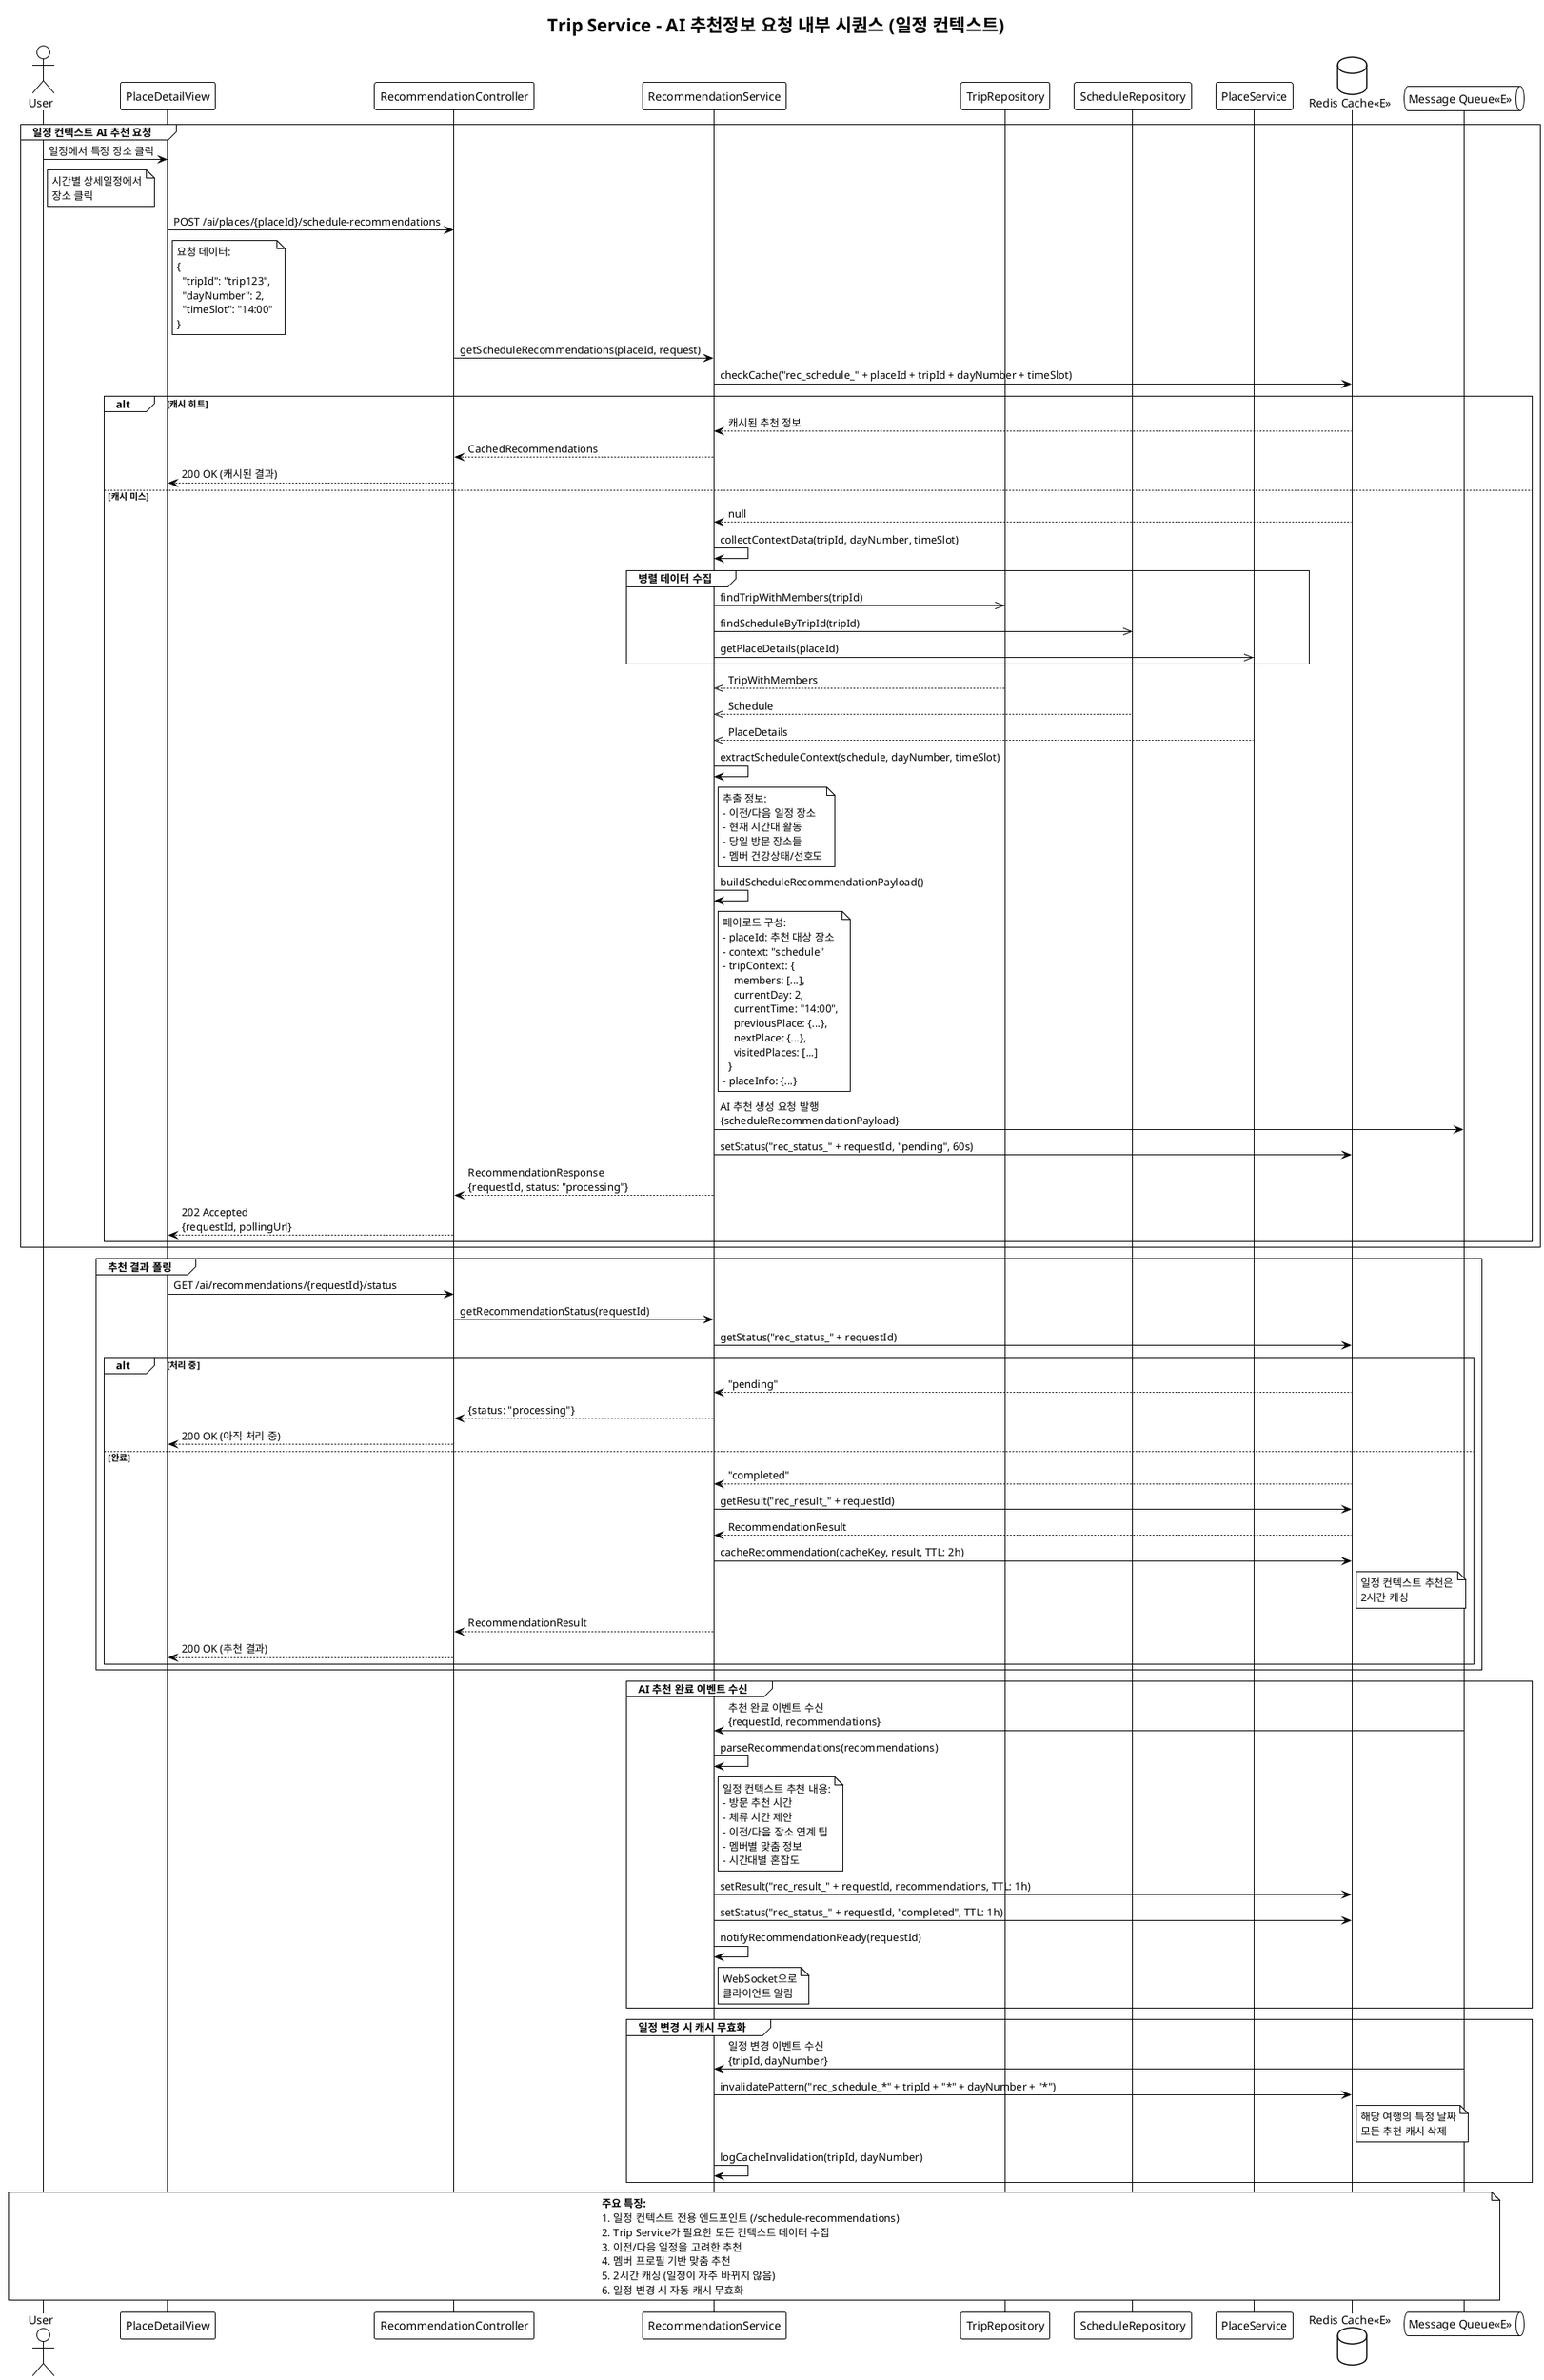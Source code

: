 @startuml
!theme mono

title Trip Service - AI 추천정보 요청 내부 시퀀스 (일정 컨텍스트)

' === 참여자 정의 ===
actor User
participant "PlaceDetailView" as client
participant "RecommendationController" as controller
participant "RecommendationService" as service
participant "TripRepository" as tripRepo
participant "ScheduleRepository" as scheduleRepo
participant "PlaceService" as placeService
database "Redis Cache<<E>>" as redis
queue "Message Queue<<E>>" as mq

' === 시나리오 1: 일정에서 장소 상세 조회 시 AI 추천 요청 ===
group 일정 컨텍스트 AI 추천 요청
    User -> client: 일정에서 특정 장소 클릭
    note right of User: 시간별 상세일정에서\n장소 클릭
    
    client -> controller: POST /ai/places/{placeId}/schedule-recommendations
    note right of client
    요청 데이터:
    {
      "tripId": "trip123",
      "dayNumber": 2,
      "timeSlot": "14:00"
    }
    end note
    
    controller -> service: getScheduleRecommendations(placeId, request)
    
    ' === 캐시 확인 ===
    service -> redis: checkCache("rec_schedule_" + placeId + tripId + dayNumber + timeSlot)
    alt 캐시 히트
        redis --> service: 캐시된 추천 정보
        service --> controller: CachedRecommendations
        controller --> client: 200 OK (캐시된 결과)
    else 캐시 미스
        redis --> service: null
        
        ' === 데이터 수집 ===
        service -> service: collectContextData(tripId, dayNumber, timeSlot)
        
        group 병렬 데이터 수집
            service ->> tripRepo: findTripWithMembers(tripId)
            service ->> scheduleRepo: findScheduleByTripId(tripId)
            service ->> placeService: getPlaceDetails(placeId)
        end
        
        tripRepo -->> service: TripWithMembers
        scheduleRepo -->> service: Schedule
        placeService -->> service: PlaceDetails
        
        service -> service: extractScheduleContext(schedule, dayNumber, timeSlot)
        note right of service
        추출 정보:
        - 이전/다음 일정 장소
        - 현재 시간대 활동
        - 당일 방문 장소들
        - 멤버 건강상태/선호도
        end note
        
        ' === AI 추천 요청 발행 ===
        service -> service: buildScheduleRecommendationPayload()
        note right of service
        페이로드 구성:
        - placeId: 추천 대상 장소
        - context: "schedule"
        - tripContext: {
            members: [...],
            currentDay: 2,
            currentTime: "14:00",
            previousPlace: {...},
            nextPlace: {...},
            visitedPlaces: [...]
          }
        - placeInfo: {...}
        end note
        
        service -> mq: AI 추천 생성 요청 발행\n{scheduleRecommendationPayload}
        
        service -> redis: setStatus("rec_status_" + requestId, "pending", 60s)
        
        service --> controller: RecommendationResponse\n{requestId, status: "processing"}
        controller --> client: 202 Accepted\n{requestId, pollingUrl}
    end
end

' === 시나리오 2: 추천 결과 폴링 ===
group 추천 결과 폴링
    client -> controller: GET /ai/recommendations/{requestId}/status
    
    controller -> service: getRecommendationStatus(requestId)
    
    service -> redis: getStatus("rec_status_" + requestId)
    alt 처리 중
        redis --> service: "pending"
        service --> controller: {status: "processing"}
        controller --> client: 200 OK (아직 처리 중)
    else 완료
        redis --> service: "completed"
        service -> redis: getResult("rec_result_" + requestId)
        redis --> service: RecommendationResult
        
        service -> redis: cacheRecommendation(cacheKey, result, TTL: 2h)
        note right of redis: 일정 컨텍스트 추천은\n2시간 캐싱
        
        service --> controller: RecommendationResult
        controller --> client: 200 OK (추천 결과)
    end
end

' === 시나리오 3: AI 추천 완료 이벤트 수신 ===
group AI 추천 완료 이벤트 수신
    mq -> service: 추천 완료 이벤트 수신\n{requestId, recommendations}
    
    service -> service: parseRecommendations(recommendations)
    note right of service
    일정 컨텍스트 추천 내용:
    - 방문 추천 시간
    - 체류 시간 제안
    - 이전/다음 장소 연계 팁
    - 멤버별 맞춤 정보
    - 시간대별 혼잡도
    end note
    
    service -> redis: setResult("rec_result_" + requestId, recommendations, TTL: 1h)
    service -> redis: setStatus("rec_status_" + requestId, "completed", TTL: 1h)
    
    service -> service: notifyRecommendationReady(requestId)
    note right of service: WebSocket으로\n클라이언트 알림
end

' === 시나리오 4: 일정 변경 시 캐시 무효화 ===
group 일정 변경 시 캐시 무효화
    mq -> service: 일정 변경 이벤트 수신\n{tripId, dayNumber}
    
    service -> redis: invalidatePattern("rec_schedule_*" + tripId + "*" + dayNumber + "*")
    note right of redis: 해당 여행의 특정 날짜\n모든 추천 캐시 삭제
    
    service -> service: logCacheInvalidation(tripId, dayNumber)
end

note over User, mq
**주요 특징:**
1. 일정 컨텍스트 전용 엔드포인트 (/schedule-recommendations)
2. Trip Service가 필요한 모든 컨텍스트 데이터 수집
3. 이전/다음 일정을 고려한 추천
4. 멤버 프로필 기반 맞춤 추천
5. 2시간 캐싱 (일정이 자주 바뀌지 않음)
6. 일정 변경 시 자동 캐시 무효화
end note

@enduml